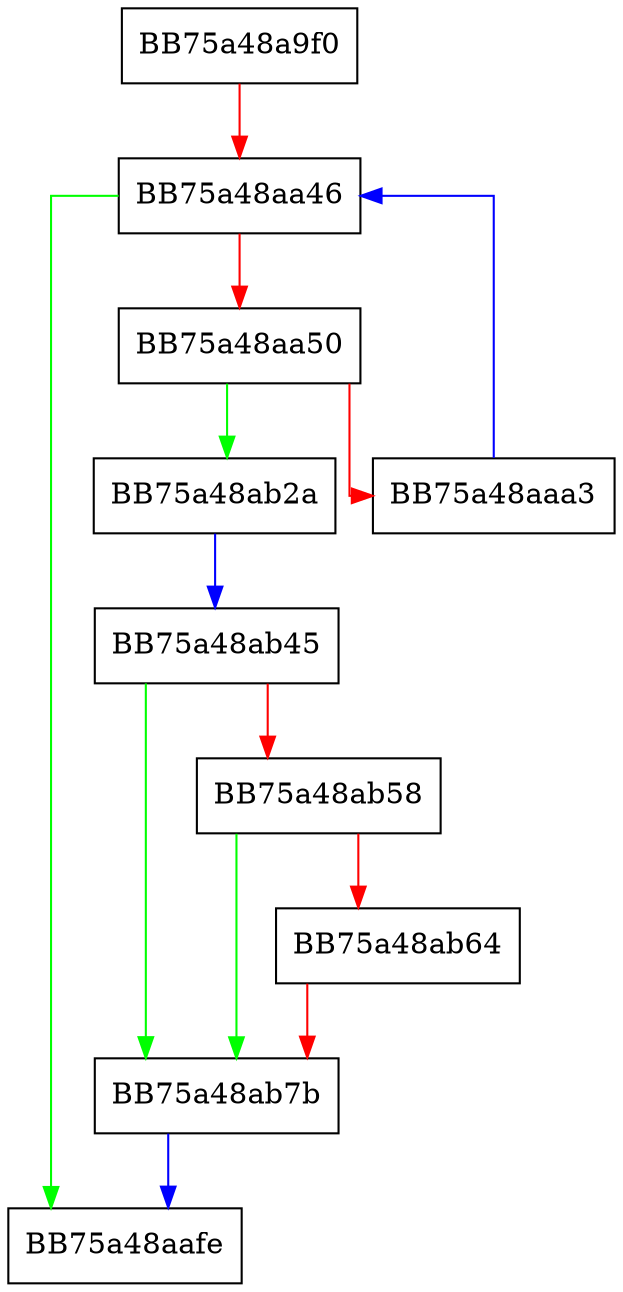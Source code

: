 digraph GetSectionHeaders {
  node [shape="box"];
  graph [splines=ortho];
  BB75a48a9f0 -> BB75a48aa46 [color="red"];
  BB75a48aa46 -> BB75a48aafe [color="green"];
  BB75a48aa46 -> BB75a48aa50 [color="red"];
  BB75a48aa50 -> BB75a48ab2a [color="green"];
  BB75a48aa50 -> BB75a48aaa3 [color="red"];
  BB75a48aaa3 -> BB75a48aa46 [color="blue"];
  BB75a48ab2a -> BB75a48ab45 [color="blue"];
  BB75a48ab45 -> BB75a48ab7b [color="green"];
  BB75a48ab45 -> BB75a48ab58 [color="red"];
  BB75a48ab58 -> BB75a48ab7b [color="green"];
  BB75a48ab58 -> BB75a48ab64 [color="red"];
  BB75a48ab64 -> BB75a48ab7b [color="red"];
  BB75a48ab7b -> BB75a48aafe [color="blue"];
}